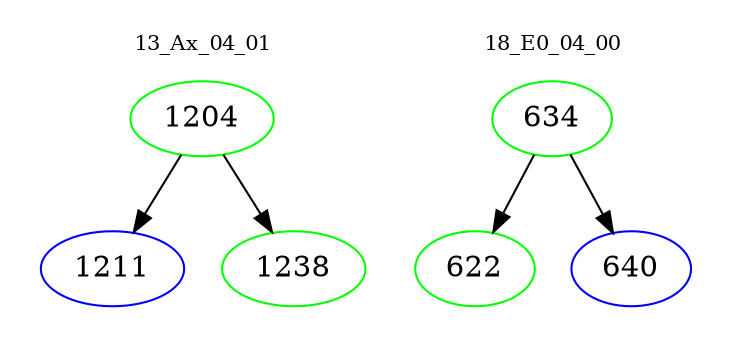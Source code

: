digraph{
subgraph cluster_0 {
color = white
label = "13_Ax_04_01";
fontsize=10;
T0_1204 [label="1204", color="green"]
T0_1204 -> T0_1211 [color="black"]
T0_1211 [label="1211", color="blue"]
T0_1204 -> T0_1238 [color="black"]
T0_1238 [label="1238", color="green"]
}
subgraph cluster_1 {
color = white
label = "18_E0_04_00";
fontsize=10;
T1_634 [label="634", color="green"]
T1_634 -> T1_622 [color="black"]
T1_622 [label="622", color="green"]
T1_634 -> T1_640 [color="black"]
T1_640 [label="640", color="blue"]
}
}
